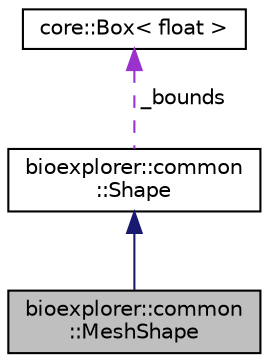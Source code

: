 digraph "bioexplorer::common::MeshShape"
{
 // LATEX_PDF_SIZE
  edge [fontname="Helvetica",fontsize="10",labelfontname="Helvetica",labelfontsize="10"];
  node [fontname="Helvetica",fontsize="10",shape=record];
  Node1 [label="bioexplorer::common\l::MeshShape",height=0.2,width=0.4,color="black", fillcolor="grey75", style="filled", fontcolor="black",tooltip=" "];
  Node2 -> Node1 [dir="back",color="midnightblue",fontsize="10",style="solid",fontname="Helvetica"];
  Node2 [label="bioexplorer::common\l::Shape",height=0.2,width=0.4,color="black", fillcolor="white", style="filled",URL="$dc/d78/classbioexplorer_1_1common_1_1Shape.html",tooltip="The shape class allows the creation of 3D shapes generated by a number of element instances...."];
  Node3 -> Node2 [dir="back",color="darkorchid3",fontsize="10",style="dashed",label=" _bounds" ,fontname="Helvetica"];
  Node3 [label="core::Box\< float \>",height=0.2,width=0.4,color="black", fillcolor="white", style="filled",URL="$df/d44/classcore_1_1Box.html",tooltip=" "];
}
